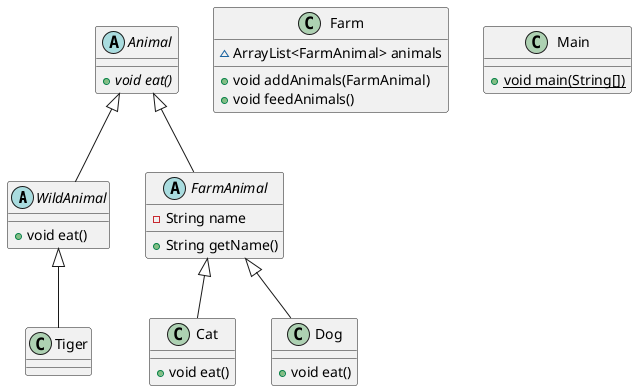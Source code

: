 @startuml
abstract class WildAnimal {
+ void eat()
}

class Tiger {
}
class Farm {
~ ArrayList<FarmAnimal> animals
+ void addAnimals(FarmAnimal)
+ void feedAnimals()
}


class Cat {
+ void eat()
}

class Dog {
+ void eat()
}

class Main {
+ {static} void main(String[])
}

abstract class Animal {
+ {abstract}void eat()
}

abstract class FarmAnimal {
- String name
+ String getName()
}




Animal <|-- WildAnimal
WildAnimal <|-- Tiger
FarmAnimal <|-- Cat
FarmAnimal <|-- Dog
Animal <|-- FarmAnimal
@enduml
